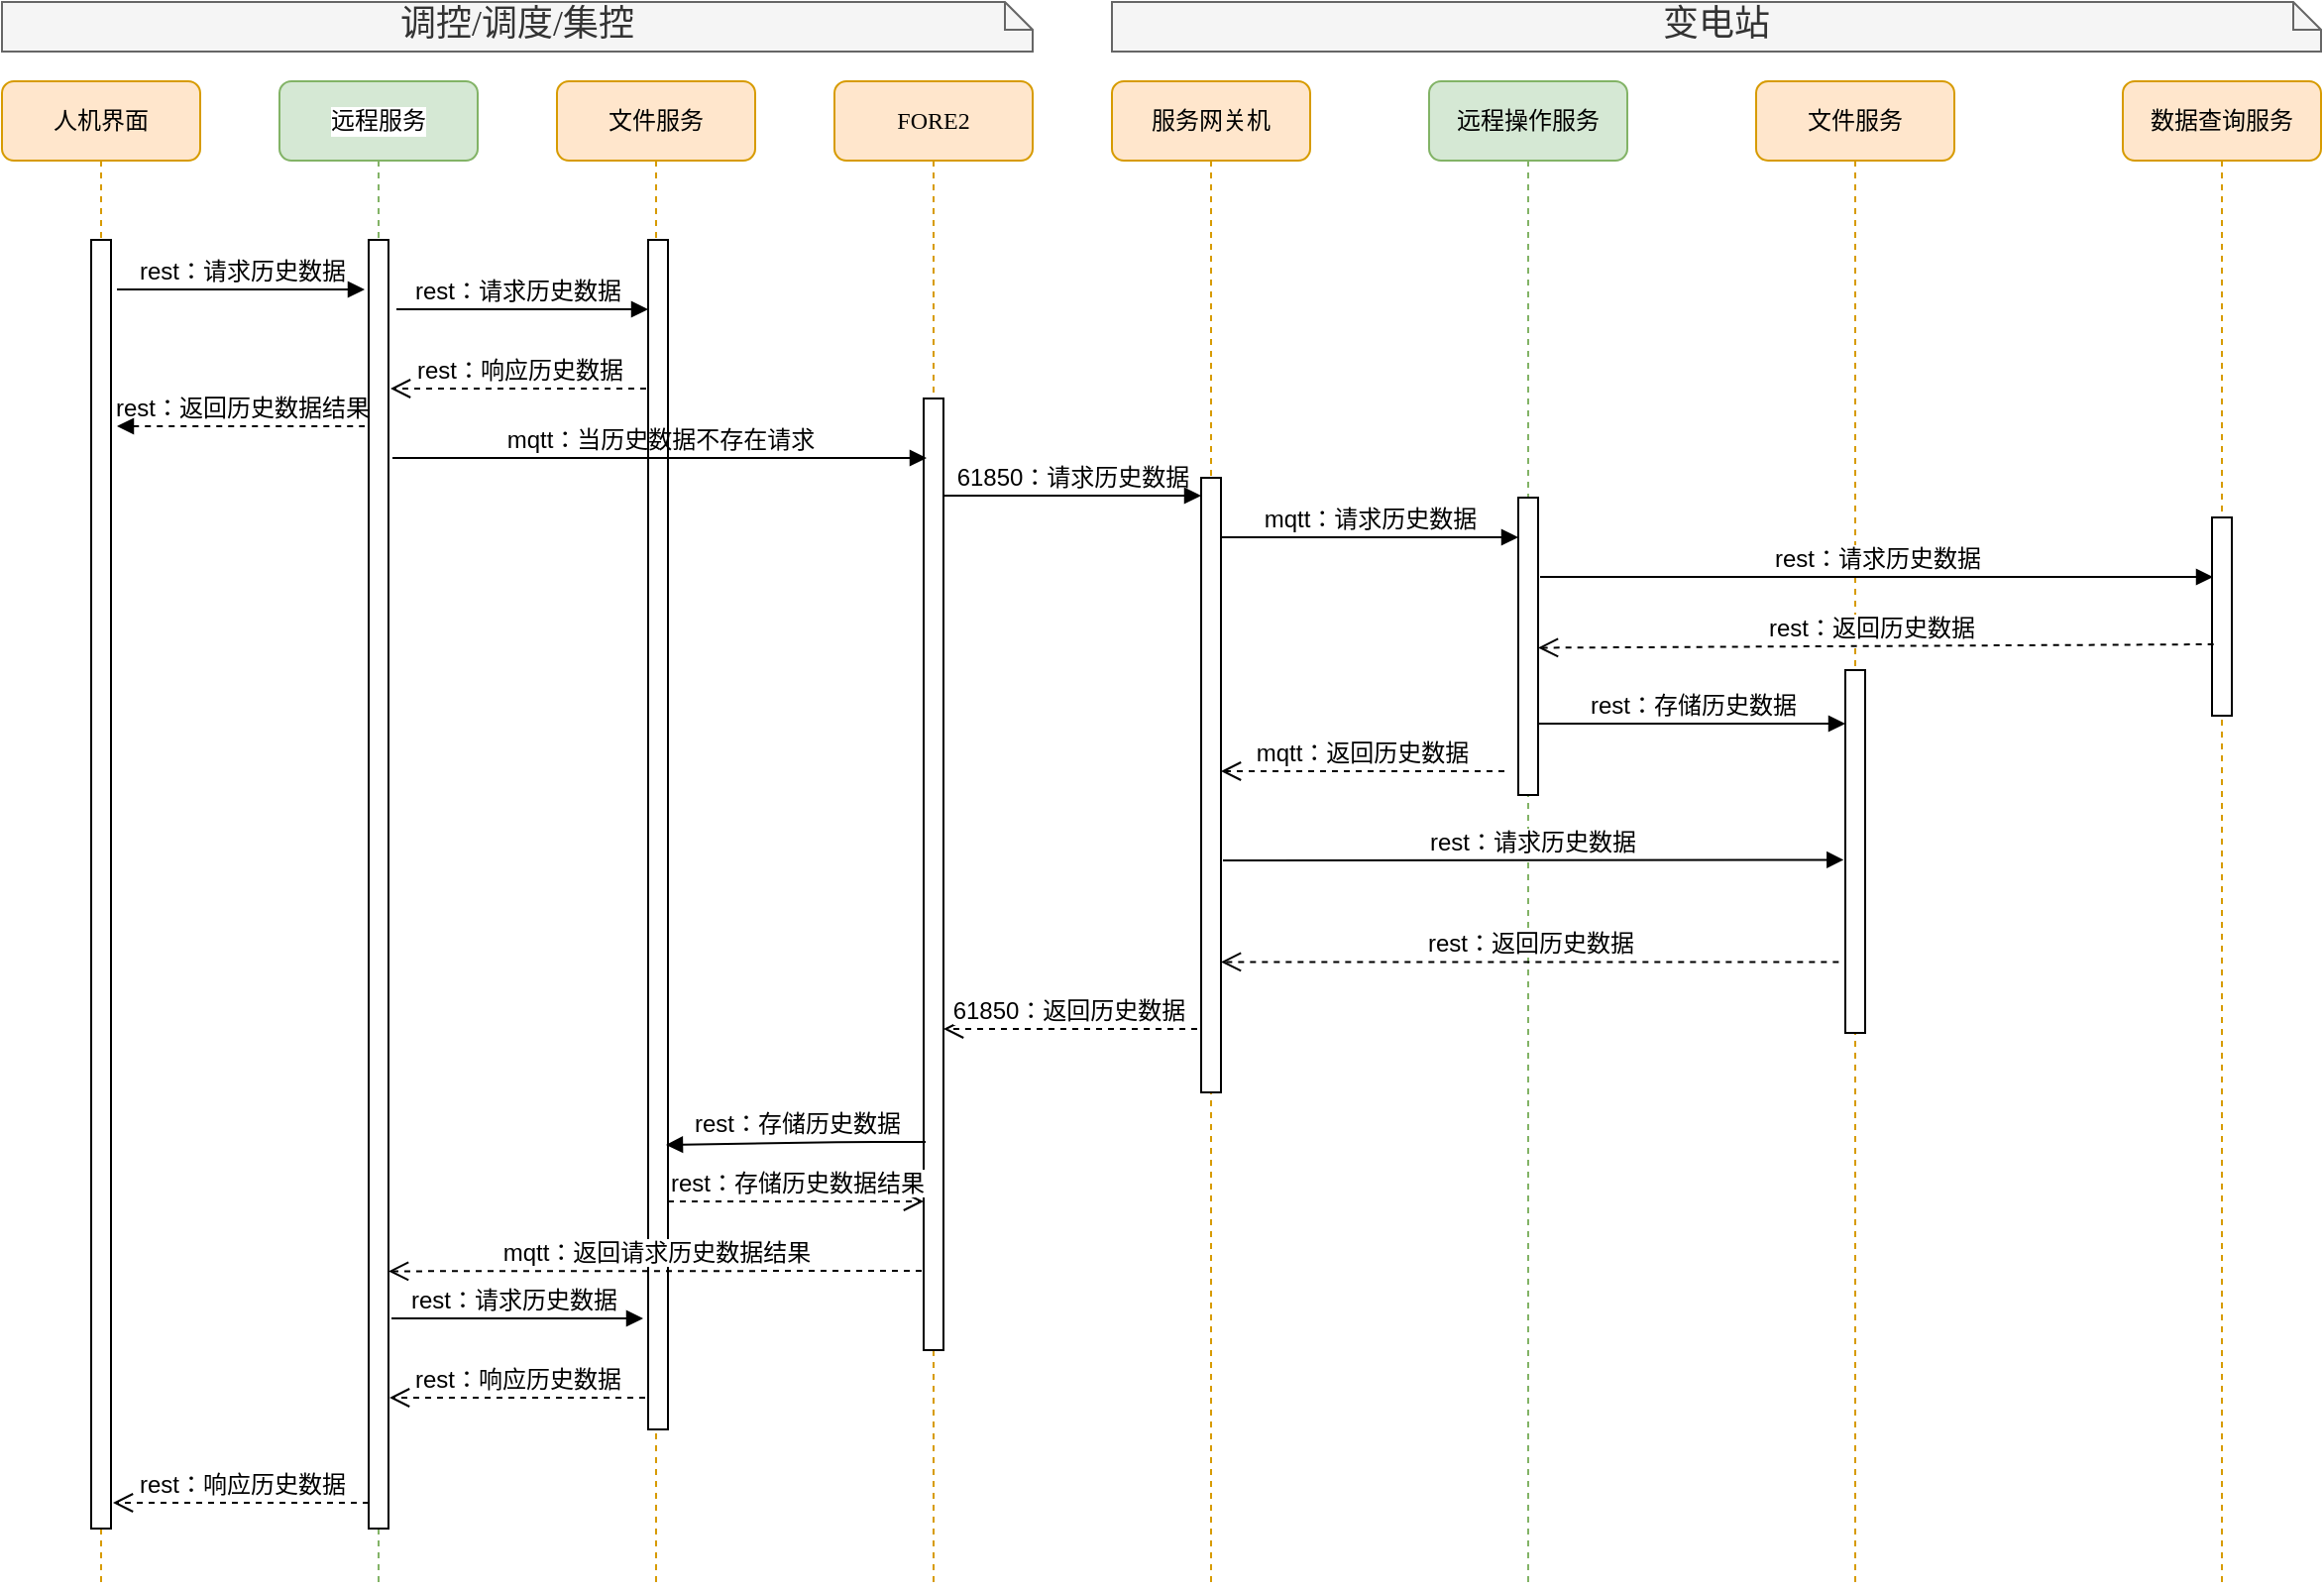 <mxfile version="14.1.9" type="github" pages="4">
  <diagram name="历史数据调阅" id="13e1069c-82ec-6db2-03f1-153e76fe0fe0">
    <mxGraphModel dx="1634" dy="763" grid="0" gridSize="10" guides="1" tooltips="1" connect="1" arrows="1" fold="1" page="1" pageScale="1" pageWidth="1100" pageHeight="850" background="#ffffff" math="0" shadow="0">
      <root>
        <mxCell id="0" />
        <mxCell id="1" parent="0" />
        <mxCell id="7baba1c4bc27f4b0-2" value="远程服务" style="shape=umlLifeline;perimeter=lifelinePerimeter;whiteSpace=wrap;html=1;container=1;collapsible=0;recursiveResize=0;outlineConnect=0;rounded=1;shadow=0;comic=0;labelBackgroundColor=#ffffff;strokeWidth=1;fontFamily=Verdana;fontSize=12;align=center;fillColor=#d5e8d4;strokeColor=#82b366;" parent="1" vertex="1">
          <mxGeometry x="680" y="60" width="100" height="760" as="geometry" />
        </mxCell>
        <mxCell id="7baba1c4bc27f4b0-10" value="" style="html=1;points=[];perimeter=orthogonalPerimeter;rounded=0;shadow=0;comic=0;labelBackgroundColor=none;strokeWidth=1;fontFamily=Helvetica;fontSize=12;align=center;" parent="7baba1c4bc27f4b0-2" vertex="1">
          <mxGeometry x="45" y="80" width="10" height="650" as="geometry" />
        </mxCell>
        <mxCell id="7baba1c4bc27f4b0-3" value="FORE2" style="shape=umlLifeline;perimeter=lifelinePerimeter;whiteSpace=wrap;html=1;container=1;collapsible=0;recursiveResize=0;outlineConnect=0;rounded=1;shadow=0;comic=0;labelBackgroundColor=none;strokeWidth=1;fontFamily=Verdana;fontSize=12;align=center;fillColor=#ffe6cc;strokeColor=#d79b00;" parent="1" vertex="1">
          <mxGeometry x="960" y="60" width="100" height="760" as="geometry" />
        </mxCell>
        <mxCell id="7baba1c4bc27f4b0-13" value="" style="html=1;points=[];perimeter=orthogonalPerimeter;rounded=0;shadow=0;comic=0;labelBackgroundColor=none;strokeWidth=1;fontFamily=Helvetica;fontSize=12;align=center;" parent="7baba1c4bc27f4b0-3" vertex="1">
          <mxGeometry x="45" y="160" width="10" height="480" as="geometry" />
        </mxCell>
        <mxCell id="7baba1c4bc27f4b0-4" value="服务网关机" style="shape=umlLifeline;perimeter=lifelinePerimeter;whiteSpace=wrap;html=1;container=1;collapsible=0;recursiveResize=0;outlineConnect=0;rounded=1;shadow=0;comic=0;labelBackgroundColor=none;strokeWidth=1;fontFamily=Verdana;fontSize=12;align=center;fillColor=#ffe6cc;strokeColor=#d79b00;" parent="1" vertex="1">
          <mxGeometry x="1100" y="60" width="100" height="760" as="geometry" />
        </mxCell>
        <mxCell id="7baba1c4bc27f4b0-5" value="远程操作服务" style="shape=umlLifeline;perimeter=lifelinePerimeter;whiteSpace=wrap;html=1;container=1;collapsible=0;recursiveResize=0;outlineConnect=0;rounded=1;shadow=0;comic=0;labelBackgroundColor=none;strokeWidth=1;fontFamily=Verdana;fontSize=12;align=center;fillColor=#d5e8d4;strokeColor=#82b366;" parent="1" vertex="1">
          <mxGeometry x="1260" y="60" width="100" height="760" as="geometry" />
        </mxCell>
        <mxCell id="OZsl4u9eeaH9CvWHgr1x-8" value="" style="html=1;points=[];perimeter=orthogonalPerimeter;rounded=0;shadow=0;comic=0;labelBackgroundColor=none;strokeWidth=1;fontFamily=Helvetica;fontSize=12;align=center;" parent="7baba1c4bc27f4b0-5" vertex="1">
          <mxGeometry x="45" y="210" width="10" height="150" as="geometry" />
        </mxCell>
        <mxCell id="7baba1c4bc27f4b0-6" value="文件服务" style="shape=umlLifeline;perimeter=lifelinePerimeter;whiteSpace=wrap;html=1;container=1;collapsible=0;recursiveResize=0;outlineConnect=0;rounded=1;shadow=0;comic=0;labelBackgroundColor=none;strokeWidth=1;fontFamily=Verdana;fontSize=12;align=center;fillColor=#ffe6cc;strokeColor=#d79b00;" parent="1" vertex="1">
          <mxGeometry x="1425" y="60" width="100" height="760" as="geometry" />
        </mxCell>
        <mxCell id="UsObMnspeFixytgGgT5c-1" value="" style="html=1;points=[];perimeter=orthogonalPerimeter;rounded=0;shadow=0;comic=0;labelBackgroundColor=none;strokeWidth=1;fontFamily=Helvetica;fontSize=12;align=center;" parent="7baba1c4bc27f4b0-6" vertex="1">
          <mxGeometry x="45" y="297" width="10" height="183" as="geometry" />
        </mxCell>
        <mxCell id="7baba1c4bc27f4b0-8" value="人机界面" style="shape=umlLifeline;perimeter=lifelinePerimeter;whiteSpace=wrap;html=1;container=1;collapsible=0;recursiveResize=0;outlineConnect=0;rounded=1;shadow=0;comic=0;labelBackgroundColor=none;strokeWidth=1;fontFamily=Verdana;fontSize=12;align=center;fillColor=#ffe6cc;strokeColor=#d79b00;" parent="1" vertex="1">
          <mxGeometry x="540" y="60" width="100" height="760" as="geometry" />
        </mxCell>
        <mxCell id="7baba1c4bc27f4b0-9" value="" style="html=1;points=[];perimeter=orthogonalPerimeter;rounded=0;shadow=0;comic=0;labelBackgroundColor=none;strokeWidth=1;fontFamily=Helvetica;fontSize=12;align=center;" parent="7baba1c4bc27f4b0-8" vertex="1">
          <mxGeometry x="45" y="80" width="10" height="650" as="geometry" />
        </mxCell>
        <mxCell id="7baba1c4bc27f4b0-16" value="" style="html=1;points=[];perimeter=orthogonalPerimeter;rounded=0;shadow=0;comic=0;labelBackgroundColor=none;strokeWidth=1;fontFamily=Helvetica;fontSize=12;align=center;" parent="1" vertex="1">
          <mxGeometry x="1145" y="260" width="10" height="310" as="geometry" />
        </mxCell>
        <mxCell id="7baba1c4bc27f4b0-17" value="61850：请求历史数据" style="html=1;verticalAlign=bottom;endArrow=block;labelBackgroundColor=none;fontFamily=Helvetica;fontSize=12;edgeStyle=elbowEdgeStyle;elbow=vertical;" parent="1" edge="1">
          <mxGeometry relative="1" as="geometry">
            <mxPoint x="1015" y="269" as="sourcePoint" />
            <Array as="points">
              <mxPoint x="1020" y="269" />
            </Array>
            <mxPoint x="1145" y="269" as="targetPoint" />
          </mxGeometry>
        </mxCell>
        <mxCell id="7baba1c4bc27f4b0-11" value="rest：请求历史数据" style="html=1;verticalAlign=bottom;endArrow=block;entryX=0;entryY=0;labelBackgroundColor=none;fontFamily=Helvetica;fontSize=12;edgeStyle=elbowEdgeStyle;elbow=vertical;" parent="1" edge="1">
          <mxGeometry relative="1" as="geometry">
            <mxPoint x="598" y="165" as="sourcePoint" />
            <mxPoint x="723.0" y="165.0" as="targetPoint" />
          </mxGeometry>
        </mxCell>
        <mxCell id="7baba1c4bc27f4b0-40" value="&lt;div style=&quot;text-align: justify&quot;&gt;&lt;span&gt;&lt;font style=&quot;font-size: 18px&quot;&gt;调控/调度/集控&lt;/font&gt;&lt;/span&gt;&lt;/div&gt;" style="shape=note;whiteSpace=wrap;html=1;size=14;verticalAlign=top;align=center;spacingTop=-6;rounded=0;shadow=0;comic=0;labelBackgroundColor=none;strokeWidth=1;fontFamily=Verdana;fontSize=12;fillColor=#f5f5f5;strokeColor=#666666;fontColor=#333333;" parent="1" vertex="1">
          <mxGeometry x="540" y="20" width="520" height="25" as="geometry" />
        </mxCell>
        <mxCell id="7baba1c4bc27f4b0-43" value="&lt;font style=&quot;font-size: 18px&quot;&gt;变电站&lt;/font&gt;" style="shape=note;whiteSpace=wrap;html=1;size=14;verticalAlign=top;align=center;spacingTop=-6;rounded=0;shadow=0;comic=0;labelBackgroundColor=none;strokeWidth=1;fontFamily=Verdana;fontSize=12;fillColor=#f5f5f5;strokeColor=#666666;fontColor=#333333;" parent="1" vertex="1">
          <mxGeometry x="1100" y="20" width="610" height="25" as="geometry" />
        </mxCell>
        <mxCell id="UsObMnspeFixytgGgT5c-17" value="mqtt：请求历史数据" style="html=1;verticalAlign=bottom;endArrow=block;fontFamily=Helvetica;fontSize=12;" parent="1" edge="1">
          <mxGeometry width="80" relative="1" as="geometry">
            <mxPoint x="1155" y="290" as="sourcePoint" />
            <mxPoint x="1305" y="290.0" as="targetPoint" />
          </mxGeometry>
        </mxCell>
        <mxCell id="UsObMnspeFixytgGgT5c-20" value="rest：返回历史数据" style="html=1;verticalAlign=bottom;endArrow=open;dashed=1;endSize=8;fontFamily=Helvetica;exitX=-0.333;exitY=0.881;exitDx=0;exitDy=0;exitPerimeter=0;fontSize=12;" parent="1" edge="1">
          <mxGeometry relative="1" as="geometry">
            <mxPoint x="1466.67" y="504.223" as="sourcePoint" />
            <mxPoint x="1155" y="504.223" as="targetPoint" />
          </mxGeometry>
        </mxCell>
        <mxCell id="UsObMnspeFixytgGgT5c-24" value="文件服务" style="shape=umlLifeline;perimeter=lifelinePerimeter;whiteSpace=wrap;html=1;container=1;collapsible=0;recursiveResize=0;outlineConnect=0;rounded=1;shadow=0;comic=0;labelBackgroundColor=none;strokeWidth=1;fontFamily=Verdana;fontSize=12;align=center;fillColor=#ffe6cc;strokeColor=#d79b00;" parent="1" vertex="1">
          <mxGeometry x="820" y="60" width="100" height="760" as="geometry" />
        </mxCell>
        <mxCell id="UsObMnspeFixytgGgT5c-25" value="" style="html=1;points=[];perimeter=orthogonalPerimeter;rounded=0;shadow=0;comic=0;labelBackgroundColor=none;strokeWidth=1;fontFamily=Helvetica;fontSize=12;align=center;" parent="UsObMnspeFixytgGgT5c-24" vertex="1">
          <mxGeometry x="46" y="80" width="10" height="600" as="geometry" />
        </mxCell>
        <mxCell id="UsObMnspeFixytgGgT5c-32" value="rest：存储历史数据" style="html=1;verticalAlign=bottom;endArrow=block;fontFamily=Helvetica;entryX=0.9;entryY=0.287;entryDx=0;entryDy=0;entryPerimeter=0;fontSize=12;" parent="UsObMnspeFixytgGgT5c-24" edge="1">
          <mxGeometry width="80" relative="1" as="geometry">
            <mxPoint x="186" y="535" as="sourcePoint" />
            <mxPoint x="55.0" y="536.48" as="targetPoint" />
            <Array as="points">
              <mxPoint x="151" y="535" />
            </Array>
          </mxGeometry>
        </mxCell>
        <mxCell id="UsObMnspeFixytgGgT5c-33" value="rest：存储历史数据结果" style="html=1;verticalAlign=bottom;endArrow=open;dashed=1;endSize=8;fontFamily=Helvetica;entryX=-0.1;entryY=0.2;entryDx=0;entryDy=0;entryPerimeter=0;fontSize=12;" parent="UsObMnspeFixytgGgT5c-24" edge="1">
          <mxGeometry relative="1" as="geometry">
            <mxPoint x="56" y="565" as="sourcePoint" />
            <mxPoint x="185" y="565" as="targetPoint" />
          </mxGeometry>
        </mxCell>
        <mxCell id="UsObMnspeFixytgGgT5c-34" value="rest：响应历史数据" style="html=1;verticalAlign=bottom;endArrow=open;dashed=1;endSize=8;fontFamily=Helvetica;entryX=-0.1;entryY=0.2;entryDx=0;entryDy=0;entryPerimeter=0;fontSize=12;" parent="1" edge="1">
          <mxGeometry relative="1" as="geometry">
            <mxPoint x="865" y="215" as="sourcePoint" />
            <mxPoint x="736" y="215" as="targetPoint" />
          </mxGeometry>
        </mxCell>
        <mxCell id="UsObMnspeFixytgGgT5c-35" value="mqtt：返回请求历史数据结果" style="html=1;verticalAlign=bottom;endArrow=open;dashed=1;endSize=8;fontFamily=Helvetica;exitX=-0.1;exitY=1;exitDx=0;exitDy=0;exitPerimeter=0;entryX=1;entryY=0.81;entryDx=0;entryDy=0;entryPerimeter=0;fontSize=12;" parent="1" edge="1">
          <mxGeometry relative="1" as="geometry">
            <mxPoint x="1004" y="660" as="sourcePoint" />
            <mxPoint x="735" y="660.2" as="targetPoint" />
          </mxGeometry>
        </mxCell>
        <mxCell id="UsObMnspeFixytgGgT5c-39" value="rest：响应历史数据" style="html=1;verticalAlign=bottom;endArrow=open;dashed=1;endSize=8;fontFamily=Helvetica;entryX=1.1;entryY=0.98;entryDx=0;entryDy=0;entryPerimeter=0;fontSize=12;" parent="1" source="7baba1c4bc27f4b0-10" target="7baba1c4bc27f4b0-9" edge="1">
          <mxGeometry relative="1" as="geometry">
            <mxPoint x="700" y="210" as="sourcePoint" />
            <mxPoint x="620" y="210" as="targetPoint" />
          </mxGeometry>
        </mxCell>
        <mxCell id="UsObMnspeFixytgGgT5c-26" value="rest：请求历史数据" style="html=1;verticalAlign=bottom;endArrow=block;fontFamily=Helvetica;exitX=1.3;exitY=0.25;exitDx=0;exitDy=0;exitPerimeter=0;fontSize=12;" parent="1" edge="1">
          <mxGeometry x="-0.039" width="80" relative="1" as="geometry">
            <mxPoint x="739" y="175" as="sourcePoint" />
            <mxPoint x="866" y="175" as="targetPoint" />
            <mxPoint as="offset" />
          </mxGeometry>
        </mxCell>
        <mxCell id="OZsl4u9eeaH9CvWHgr1x-1" value="数据查询服务" style="shape=umlLifeline;perimeter=lifelinePerimeter;whiteSpace=wrap;html=1;container=1;collapsible=0;recursiveResize=0;outlineConnect=0;rounded=1;shadow=0;comic=0;labelBackgroundColor=none;strokeWidth=1;fontFamily=Verdana;fontSize=12;align=center;fillColor=#ffe6cc;strokeColor=#d79b00;" parent="1" vertex="1">
          <mxGeometry x="1610" y="60" width="100" height="760" as="geometry" />
        </mxCell>
        <mxCell id="OZsl4u9eeaH9CvWHgr1x-2" value="" style="html=1;points=[];perimeter=orthogonalPerimeter;rounded=0;shadow=0;comic=0;labelBackgroundColor=none;strokeWidth=1;fontFamily=Helvetica;fontSize=12;align=center;" parent="OZsl4u9eeaH9CvWHgr1x-1" vertex="1">
          <mxGeometry x="45" y="220" width="10" height="100" as="geometry" />
        </mxCell>
        <mxCell id="OZsl4u9eeaH9CvWHgr1x-7" value="rest：请求历史数据" style="html=1;verticalAlign=bottom;endArrow=block;fontFamily=Helvetica;fontSize=12;" parent="1" edge="1">
          <mxGeometry width="80" relative="1" as="geometry">
            <mxPoint x="1316" y="310" as="sourcePoint" />
            <mxPoint x="1655.5" y="310" as="targetPoint" />
          </mxGeometry>
        </mxCell>
        <mxCell id="OZsl4u9eeaH9CvWHgr1x-9" value="rest：返回历史数据" style="html=1;verticalAlign=bottom;endArrow=open;dashed=1;endSize=8;fontFamily=Helvetica;entryX=1;entryY=0.262;entryDx=0;entryDy=0;entryPerimeter=0;exitX=0.083;exitY=0.347;exitDx=0;exitDy=0;exitPerimeter=0;fontSize=12;" parent="1" edge="1">
          <mxGeometry x="0.016" relative="1" as="geometry">
            <mxPoint x="1655.83" y="343.99" as="sourcePoint" />
            <mxPoint x="1315" y="345.74" as="targetPoint" />
            <mxPoint as="offset" />
          </mxGeometry>
        </mxCell>
        <mxCell id="OZsl4u9eeaH9CvWHgr1x-11" value="61850：返回历史数据" style="html=1;verticalAlign=bottom;endArrow=open;dashed=1;endSize=8;fontFamily=Helvetica;entryX=1.2;entryY=0.9;entryDx=0;entryDy=0;entryPerimeter=0;fontSize=12;" parent="1" edge="1">
          <mxGeometry x="0.016" relative="1" as="geometry">
            <mxPoint x="1143" y="538" as="sourcePoint" />
            <mxPoint x="1015.0" y="538" as="targetPoint" />
            <mxPoint as="offset" />
          </mxGeometry>
        </mxCell>
        <mxCell id="OZsl4u9eeaH9CvWHgr1x-12" value="mqtt：返回历史数据" style="html=1;verticalAlign=bottom;endArrow=open;dashed=1;endSize=8;fontFamily=Helvetica;entryX=1.2;entryY=0.9;entryDx=0;entryDy=0;entryPerimeter=0;fontSize=12;" parent="1" edge="1">
          <mxGeometry x="0.016" relative="1" as="geometry">
            <mxPoint x="1298" y="408" as="sourcePoint" />
            <mxPoint x="1155.0" y="408" as="targetPoint" />
            <mxPoint as="offset" />
          </mxGeometry>
        </mxCell>
        <mxCell id="OZsl4u9eeaH9CvWHgr1x-13" value="rest：请求历史数据" style="html=1;verticalAlign=bottom;endArrow=block;fontFamily=Helvetica;entryX=-0.083;entryY=0.512;entryDx=0;entryDy=0;entryPerimeter=0;fontSize=12;" parent="1" edge="1">
          <mxGeometry width="80" relative="1" as="geometry">
            <mxPoint x="1156" y="453" as="sourcePoint" />
            <mxPoint x="1469.17" y="452.696" as="targetPoint" />
            <mxPoint as="offset" />
          </mxGeometry>
        </mxCell>
        <mxCell id="OZsl4u9eeaH9CvWHgr1x-16" value="mqtt：当历史数据不存在请求" style="html=1;verticalAlign=bottom;endArrow=block;labelBackgroundColor=none;fontFamily=Helvetica;fontSize=12;edgeStyle=elbowEdgeStyle;elbow=vertical;" parent="1" edge="1">
          <mxGeometry x="0.003" relative="1" as="geometry">
            <mxPoint x="737" y="250" as="sourcePoint" />
            <mxPoint x="1006.5" y="250" as="targetPoint" />
            <Array as="points">
              <mxPoint x="917" y="250" />
              <mxPoint x="757" y="300" />
              <mxPoint x="747" y="300" />
            </Array>
            <mxPoint as="offset" />
          </mxGeometry>
        </mxCell>
        <mxCell id="OZsl4u9eeaH9CvWHgr1x-19" value="rest：请求历史数据" style="html=1;verticalAlign=bottom;endArrow=block;fontFamily=Helvetica;exitX=1.3;exitY=0.25;exitDx=0;exitDy=0;exitPerimeter=0;fontSize=12;" parent="1" edge="1">
          <mxGeometry x="-0.039" width="80" relative="1" as="geometry">
            <mxPoint x="736.5" y="684" as="sourcePoint" />
            <mxPoint x="863.5" y="684" as="targetPoint" />
            <mxPoint as="offset" />
          </mxGeometry>
        </mxCell>
        <mxCell id="OZsl4u9eeaH9CvWHgr1x-20" value="rest：响应历史数据" style="html=1;verticalAlign=bottom;endArrow=open;dashed=1;endSize=8;fontFamily=Helvetica;entryX=-0.1;entryY=0.2;entryDx=0;entryDy=0;entryPerimeter=0;fontSize=12;" parent="1" edge="1">
          <mxGeometry x="0.008" relative="1" as="geometry">
            <mxPoint x="864.5" y="724.0" as="sourcePoint" />
            <mxPoint x="735.5" y="724.0" as="targetPoint" />
            <mxPoint as="offset" />
          </mxGeometry>
        </mxCell>
        <mxCell id="OZsl4u9eeaH9CvWHgr1x-21" value="rest：存储历史数据" style="html=1;verticalAlign=bottom;endArrow=block;fontFamily=Helvetica;fontSize=12;" parent="1" edge="1">
          <mxGeometry width="80" relative="1" as="geometry">
            <mxPoint x="1315" y="384" as="sourcePoint" />
            <mxPoint x="1470" y="384.0" as="targetPoint" />
          </mxGeometry>
        </mxCell>
        <mxCell id="D8VeaysGg7-_qiTjH1Ni-1" value="rest：返回历史数据结果" style="html=1;verticalAlign=bottom;endArrow=none;entryX=0;entryY=0;labelBackgroundColor=none;fontFamily=Helvetica;fontSize=12;edgeStyle=elbowEdgeStyle;elbow=vertical;startArrow=block;startFill=1;endFill=0;dashed=1;" edge="1" parent="1">
          <mxGeometry relative="1" as="geometry">
            <mxPoint x="598" y="234" as="sourcePoint" />
            <mxPoint x="723" y="234.0" as="targetPoint" />
          </mxGeometry>
        </mxCell>
      </root>
    </mxGraphModel>
  </diagram>
  <diagram id="lMLiHJ14xjBYSUhT6wy1" name="实时数据调阅">
    <mxGraphModel dx="1422" dy="763" grid="0" gridSize="10" guides="1" tooltips="1" connect="1" arrows="1" fold="1" page="1" pageScale="1" pageWidth="827" pageHeight="1169" math="0" shadow="0">
      <root>
        <mxCell id="qg0TJCGyIy5hIfoVMsbQ-0" />
        <mxCell id="qg0TJCGyIy5hIfoVMsbQ-1" parent="qg0TJCGyIy5hIfoVMsbQ-0" />
        <mxCell id="XKAqjFH1zuQYebgFYhON-0" value="远程服务" style="shape=umlLifeline;perimeter=lifelinePerimeter;whiteSpace=wrap;html=1;container=1;collapsible=0;recursiveResize=0;outlineConnect=0;rounded=1;shadow=0;comic=0;labelBackgroundColor=#ffffff;strokeWidth=1;fontFamily=Verdana;fontSize=12;align=center;fillColor=#d5e8d4;strokeColor=#82b366;" parent="qg0TJCGyIy5hIfoVMsbQ-1" vertex="1">
          <mxGeometry x="510" y="225" width="100" height="760" as="geometry" />
        </mxCell>
        <mxCell id="XKAqjFH1zuQYebgFYhON-1" value="" style="html=1;points=[];perimeter=orthogonalPerimeter;rounded=0;shadow=0;comic=0;labelBackgroundColor=none;strokeWidth=1;fontFamily=Verdana;fontSize=12;align=center;" parent="XKAqjFH1zuQYebgFYhON-0" vertex="1">
          <mxGeometry x="45" y="90" width="10" height="520" as="geometry" />
        </mxCell>
        <mxCell id="XKAqjFH1zuQYebgFYhON-2" value="FORE2" style="shape=umlLifeline;perimeter=lifelinePerimeter;whiteSpace=wrap;html=1;container=1;collapsible=0;recursiveResize=0;outlineConnect=0;rounded=1;shadow=0;comic=0;labelBackgroundColor=none;strokeWidth=1;fontFamily=Verdana;fontSize=12;align=center;fillColor=#ffe6cc;strokeColor=#d79b00;" parent="qg0TJCGyIy5hIfoVMsbQ-1" vertex="1">
          <mxGeometry x="660" y="225" width="100" height="760" as="geometry" />
        </mxCell>
        <mxCell id="XKAqjFH1zuQYebgFYhON-3" value="" style="html=1;points=[];perimeter=orthogonalPerimeter;rounded=0;shadow=0;comic=0;labelBackgroundColor=none;strokeWidth=1;fontFamily=Helvetica;fontSize=12;align=center;" parent="XKAqjFH1zuQYebgFYhON-2" vertex="1">
          <mxGeometry x="45" y="100" width="10" height="450" as="geometry" />
        </mxCell>
        <mxCell id="XKAqjFH1zuQYebgFYhON-4" value="服务网关机" style="shape=umlLifeline;perimeter=lifelinePerimeter;whiteSpace=wrap;html=1;container=1;collapsible=0;recursiveResize=0;outlineConnect=0;rounded=1;shadow=0;comic=0;labelBackgroundColor=none;strokeWidth=1;fontFamily=Verdana;fontSize=12;align=center;fillColor=#ffe6cc;strokeColor=#d79b00;" parent="qg0TJCGyIy5hIfoVMsbQ-1" vertex="1">
          <mxGeometry x="930" y="225" width="100" height="760" as="geometry" />
        </mxCell>
        <mxCell id="XKAqjFH1zuQYebgFYhON-5" value="远程操作服务" style="shape=umlLifeline;perimeter=lifelinePerimeter;whiteSpace=wrap;html=1;container=1;collapsible=0;recursiveResize=0;outlineConnect=0;rounded=1;shadow=0;comic=0;labelBackgroundColor=none;strokeWidth=1;fontFamily=Verdana;fontSize=12;align=center;fillColor=#d5e8d4;strokeColor=#82b366;" parent="qg0TJCGyIy5hIfoVMsbQ-1" vertex="1">
          <mxGeometry x="1080" y="225" width="100" height="760" as="geometry" />
        </mxCell>
        <mxCell id="XKAqjFH1zuQYebgFYhON-6" value="" style="html=1;points=[];perimeter=orthogonalPerimeter;rounded=0;shadow=0;comic=0;labelBackgroundColor=none;strokeWidth=1;fontFamily=Helvetica;fontSize=12;align=center;" parent="XKAqjFH1zuQYebgFYhON-5" vertex="1">
          <mxGeometry x="45" y="195" width="10" height="180" as="geometry" />
        </mxCell>
        <mxCell id="XKAqjFH1zuQYebgFYhON-9" value="人机界面" style="shape=umlLifeline;perimeter=lifelinePerimeter;whiteSpace=wrap;html=1;container=1;collapsible=0;recursiveResize=0;outlineConnect=0;rounded=1;shadow=0;comic=0;labelBackgroundColor=none;strokeWidth=1;fontFamily=Verdana;fontSize=12;align=center;fillColor=#ffe6cc;strokeColor=#d79b00;" parent="qg0TJCGyIy5hIfoVMsbQ-1" vertex="1">
          <mxGeometry x="370" y="225" width="100" height="760" as="geometry" />
        </mxCell>
        <mxCell id="XKAqjFH1zuQYebgFYhON-10" value="" style="html=1;points=[];perimeter=orthogonalPerimeter;rounded=0;shadow=0;comic=0;labelBackgroundColor=none;strokeWidth=1;fontFamily=Verdana;fontSize=12;align=center;" parent="XKAqjFH1zuQYebgFYhON-9" vertex="1">
          <mxGeometry x="45" y="80" width="10" height="560" as="geometry" />
        </mxCell>
        <mxCell id="XKAqjFH1zuQYebgFYhON-11" value="" style="html=1;points=[];perimeter=orthogonalPerimeter;rounded=0;shadow=0;comic=0;labelBackgroundColor=none;strokeWidth=1;fontFamily=Helvetica;fontSize=12;align=center;" parent="qg0TJCGyIy5hIfoVMsbQ-1" vertex="1">
          <mxGeometry x="975" y="395" width="10" height="270" as="geometry" />
        </mxCell>
        <mxCell id="XKAqjFH1zuQYebgFYhON-12" value="61850：请求实时数据" style="html=1;verticalAlign=bottom;endArrow=block;labelBackgroundColor=none;fontFamily=Helvetica;fontSize=12;edgeStyle=elbowEdgeStyle;elbow=vertical;" parent="qg0TJCGyIy5hIfoVMsbQ-1" edge="1">
          <mxGeometry x="0.35" relative="1" as="geometry">
            <mxPoint x="845" y="434" as="sourcePoint" />
            <Array as="points">
              <mxPoint x="710" y="434" />
            </Array>
            <mxPoint x="975" y="434" as="targetPoint" />
            <mxPoint as="offset" />
          </mxGeometry>
        </mxCell>
        <mxCell id="XKAqjFH1zuQYebgFYhON-13" value="rest：请求实时数据" style="html=1;verticalAlign=bottom;endArrow=block;entryX=0;entryY=0;labelBackgroundColor=none;fontFamily=Helvetica;fontSize=12;edgeStyle=elbowEdgeStyle;elbow=vertical;" parent="qg0TJCGyIy5hIfoVMsbQ-1" edge="1">
          <mxGeometry relative="1" as="geometry">
            <mxPoint x="428" y="356" as="sourcePoint" />
            <mxPoint x="553.0" y="356.0" as="targetPoint" />
          </mxGeometry>
        </mxCell>
        <mxCell id="XKAqjFH1zuQYebgFYhON-14" value="&lt;div style=&quot;text-align: justify&quot;&gt;&lt;span&gt;&lt;font style=&quot;font-size: 18px&quot;&gt;调控/调度/集控&lt;/font&gt;&lt;/span&gt;&lt;/div&gt;" style="shape=note;whiteSpace=wrap;html=1;size=14;verticalAlign=top;align=center;spacingTop=-6;rounded=0;shadow=0;comic=0;labelBackgroundColor=none;strokeWidth=1;fontFamily=Verdana;fontSize=12;fillColor=#f5f5f5;strokeColor=#666666;fontColor=#333333;" parent="qg0TJCGyIy5hIfoVMsbQ-1" vertex="1">
          <mxGeometry x="370" y="185" width="390" height="25" as="geometry" />
        </mxCell>
        <mxCell id="XKAqjFH1zuQYebgFYhON-15" value="&lt;font style=&quot;font-size: 18px&quot;&gt;变电站&lt;/font&gt;" style="shape=note;whiteSpace=wrap;html=1;size=14;verticalAlign=top;align=center;spacingTop=-6;rounded=0;shadow=0;comic=0;labelBackgroundColor=none;strokeWidth=1;fontFamily=Verdana;fontSize=12;fillColor=#f5f5f5;strokeColor=#666666;fontColor=#333333;" parent="qg0TJCGyIy5hIfoVMsbQ-1" vertex="1">
          <mxGeometry x="930" y="185" width="400" height="25" as="geometry" />
        </mxCell>
        <mxCell id="XKAqjFH1zuQYebgFYhON-16" value="mqtt：请求实时数据" style="html=1;verticalAlign=bottom;endArrow=block;fontFamily=Helvetica;fontSize=12;" parent="qg0TJCGyIy5hIfoVMsbQ-1" edge="1">
          <mxGeometry width="80" relative="1" as="geometry">
            <mxPoint x="985" y="455" as="sourcePoint" />
            <mxPoint x="1120" y="455" as="targetPoint" />
          </mxGeometry>
        </mxCell>
        <mxCell id="XKAqjFH1zuQYebgFYhON-23" value="mqtt：返回实时数据" style="html=1;verticalAlign=bottom;endArrow=open;dashed=1;endSize=8;fontFamily=Helvetica;entryX=1;entryY=0.81;entryDx=0;entryDy=0;entryPerimeter=0;fontSize=12;" parent="qg0TJCGyIy5hIfoVMsbQ-1" edge="1">
          <mxGeometry relative="1" as="geometry">
            <mxPoint x="700" y="627" as="sourcePoint" />
            <mxPoint x="565" y="627.2" as="targetPoint" />
          </mxGeometry>
        </mxCell>
        <mxCell id="XKAqjFH1zuQYebgFYhON-24" value="rest：响应实时数据" style="html=1;verticalAlign=bottom;endArrow=open;dashed=1;endSize=8;fontFamily=Helvetica;fontSize=12;" parent="qg0TJCGyIy5hIfoVMsbQ-1" edge="1">
          <mxGeometry relative="1" as="geometry">
            <mxPoint x="555" y="653" as="sourcePoint" />
            <mxPoint x="430" y="653" as="targetPoint" />
          </mxGeometry>
        </mxCell>
        <mxCell id="XKAqjFH1zuQYebgFYhON-26" value="数据查询服务" style="shape=umlLifeline;perimeter=lifelinePerimeter;whiteSpace=wrap;html=1;container=1;collapsible=0;recursiveResize=0;outlineConnect=0;rounded=1;shadow=0;comic=0;labelBackgroundColor=none;strokeWidth=1;fontFamily=Verdana;fontSize=12;align=center;fillColor=#ffe6cc;strokeColor=#d79b00;" parent="qg0TJCGyIy5hIfoVMsbQ-1" vertex="1">
          <mxGeometry x="1230" y="225" width="100" height="760" as="geometry" />
        </mxCell>
        <mxCell id="XKAqjFH1zuQYebgFYhON-27" value="" style="html=1;points=[];perimeter=orthogonalPerimeter;rounded=0;shadow=0;comic=0;labelBackgroundColor=none;strokeWidth=1;fontFamily=Helvetica;fontSize=12;align=center;" parent="XKAqjFH1zuQYebgFYhON-26" vertex="1">
          <mxGeometry x="45" y="230" width="10" height="110" as="geometry" />
        </mxCell>
        <mxCell id="XKAqjFH1zuQYebgFYhON-28" value="rest：请求实时数据" style="html=1;verticalAlign=bottom;endArrow=block;fontFamily=Helvetica;fontSize=12;" parent="qg0TJCGyIy5hIfoVMsbQ-1" edge="1">
          <mxGeometry width="80" relative="1" as="geometry">
            <mxPoint x="1140" y="475" as="sourcePoint" />
            <mxPoint x="1270" y="475" as="targetPoint" />
          </mxGeometry>
        </mxCell>
        <mxCell id="XKAqjFH1zuQYebgFYhON-29" value="rest：返回实时数据" style="html=1;verticalAlign=bottom;endArrow=open;dashed=1;endSize=8;fontFamily=Helvetica;entryX=1;entryY=0.262;entryDx=0;entryDy=0;entryPerimeter=0;fontSize=12;" parent="qg0TJCGyIy5hIfoVMsbQ-1" edge="1">
          <mxGeometry x="0.016" relative="1" as="geometry">
            <mxPoint x="1270" y="547" as="sourcePoint" />
            <mxPoint x="1140" y="546.75" as="targetPoint" />
            <mxPoint as="offset" />
          </mxGeometry>
        </mxCell>
        <mxCell id="XKAqjFH1zuQYebgFYhON-30" value="61850：返回实时数据" style="html=1;verticalAlign=bottom;endArrow=open;dashed=1;endSize=8;fontFamily=Helvetica;fontSize=12;" parent="qg0TJCGyIy5hIfoVMsbQ-1" edge="1">
          <mxGeometry x="0.016" relative="1" as="geometry">
            <mxPoint x="973" y="601" as="sourcePoint" />
            <mxPoint x="720" y="601" as="targetPoint" />
            <mxPoint as="offset" />
          </mxGeometry>
        </mxCell>
        <mxCell id="XKAqjFH1zuQYebgFYhON-31" value="mqtt：返回实时数据" style="html=1;verticalAlign=bottom;endArrow=open;dashed=1;endSize=8;fontFamily=Helvetica;entryX=1.2;entryY=0.9;entryDx=0;entryDy=0;entryPerimeter=0;fontSize=12;" parent="qg0TJCGyIy5hIfoVMsbQ-1" edge="1">
          <mxGeometry x="0.016" relative="1" as="geometry">
            <mxPoint x="1120" y="573" as="sourcePoint" />
            <mxPoint x="985" y="573" as="targetPoint" />
            <mxPoint as="offset" />
          </mxGeometry>
        </mxCell>
        <mxCell id="XKAqjFH1zuQYebgFYhON-33" value="mqtt：请求实时数据" style="html=1;verticalAlign=bottom;endArrow=block;labelBackgroundColor=none;fontFamily=Helvetica;fontSize=12;edgeStyle=elbowEdgeStyle;elbow=vertical;" parent="qg0TJCGyIy5hIfoVMsbQ-1" edge="1">
          <mxGeometry x="0.003" relative="1" as="geometry">
            <mxPoint x="565" y="405" as="sourcePoint" />
            <mxPoint x="705" y="405" as="targetPoint" />
            <Array as="points">
              <mxPoint x="625" y="405" />
              <mxPoint x="465" y="455" />
              <mxPoint x="455" y="455" />
            </Array>
            <mxPoint as="offset" />
          </mxGeometry>
        </mxCell>
      </root>
    </mxGraphModel>
  </diagram>
  <diagram id="9J9Df5OVKFYTZpi1uOK0" name="文件调阅">
    <mxGraphModel dx="1422" dy="763" grid="0" gridSize="10" guides="1" tooltips="1" connect="1" arrows="1" fold="1" page="1" pageScale="1" pageWidth="827" pageHeight="1169" math="0" shadow="0">
      <root>
        <mxCell id="tbjyTwk7MNVPmW3UWlRG-0" />
        <mxCell id="tbjyTwk7MNVPmW3UWlRG-1" parent="tbjyTwk7MNVPmW3UWlRG-0" />
        <mxCell id="VZKnTXv_0KGTMOll4MMl-0" value="远程服务" style="shape=umlLifeline;perimeter=lifelinePerimeter;whiteSpace=wrap;html=1;container=1;collapsible=0;recursiveResize=0;outlineConnect=0;rounded=1;shadow=0;comic=0;labelBackgroundColor=#ffffff;strokeWidth=1;fontFamily=Verdana;fontSize=12;align=center;fillColor=#d5e8d4;strokeColor=#82b366;" parent="tbjyTwk7MNVPmW3UWlRG-1" vertex="1">
          <mxGeometry x="500" y="225" width="100" height="760" as="geometry" />
        </mxCell>
        <mxCell id="VZKnTXv_0KGTMOll4MMl-1" value="" style="html=1;points=[];perimeter=orthogonalPerimeter;rounded=0;shadow=0;comic=0;labelBackgroundColor=none;strokeWidth=1;fontFamily=Helvetica;fontSize=12;align=center;" parent="VZKnTXv_0KGTMOll4MMl-0" vertex="1">
          <mxGeometry x="45" y="80" width="10" height="650" as="geometry" />
        </mxCell>
        <mxCell id="VZKnTXv_0KGTMOll4MMl-2" value="FORE2" style="shape=umlLifeline;perimeter=lifelinePerimeter;whiteSpace=wrap;html=1;container=1;collapsible=0;recursiveResize=0;outlineConnect=0;rounded=1;shadow=0;comic=0;labelBackgroundColor=none;strokeWidth=1;fontFamily=Verdana;fontSize=12;align=center;fillColor=#ffe6cc;strokeColor=#d79b00;" parent="tbjyTwk7MNVPmW3UWlRG-1" vertex="1">
          <mxGeometry x="780" y="225" width="100" height="760" as="geometry" />
        </mxCell>
        <mxCell id="VZKnTXv_0KGTMOll4MMl-3" value="" style="html=1;points=[];perimeter=orthogonalPerimeter;rounded=0;shadow=0;comic=0;labelBackgroundColor=none;strokeWidth=1;fontFamily=Helvetica;fontSize=12;align=center;" parent="VZKnTXv_0KGTMOll4MMl-2" vertex="1">
          <mxGeometry x="45" y="160" width="10" height="480" as="geometry" />
        </mxCell>
        <mxCell id="VZKnTXv_0KGTMOll4MMl-4" value="服务网关机" style="shape=umlLifeline;perimeter=lifelinePerimeter;whiteSpace=wrap;html=1;container=1;collapsible=0;recursiveResize=0;outlineConnect=0;rounded=1;shadow=0;comic=0;labelBackgroundColor=none;strokeWidth=1;fontFamily=Verdana;fontSize=12;align=center;fillColor=#ffe6cc;strokeColor=#d79b00;" parent="tbjyTwk7MNVPmW3UWlRG-1" vertex="1">
          <mxGeometry x="920" y="225" width="100" height="760" as="geometry" />
        </mxCell>
        <mxCell id="VZKnTXv_0KGTMOll4MMl-5" value="远程操作服务" style="shape=umlLifeline;perimeter=lifelinePerimeter;whiteSpace=wrap;html=1;container=1;collapsible=0;recursiveResize=0;outlineConnect=0;rounded=1;shadow=0;comic=0;labelBackgroundColor=none;strokeWidth=1;fontFamily=Verdana;fontSize=12;align=center;fillColor=#d5e8d4;strokeColor=#82b366;" parent="tbjyTwk7MNVPmW3UWlRG-1" vertex="1">
          <mxGeometry x="1080" y="225" width="100" height="760" as="geometry" />
        </mxCell>
        <mxCell id="VZKnTXv_0KGTMOll4MMl-6" value="" style="html=1;points=[];perimeter=orthogonalPerimeter;rounded=0;shadow=0;comic=0;labelBackgroundColor=none;strokeWidth=1;fontFamily=Helvetica;fontSize=12;align=center;" parent="VZKnTXv_0KGTMOll4MMl-5" vertex="1">
          <mxGeometry x="45" y="210" width="10" height="150" as="geometry" />
        </mxCell>
        <mxCell id="VZKnTXv_0KGTMOll4MMl-7" value="文件服务" style="shape=umlLifeline;perimeter=lifelinePerimeter;whiteSpace=wrap;html=1;container=1;collapsible=0;recursiveResize=0;outlineConnect=0;rounded=1;shadow=0;comic=0;labelBackgroundColor=none;strokeWidth=1;fontFamily=Verdana;fontSize=12;align=center;fillColor=#ffe6cc;strokeColor=#d79b00;" parent="tbjyTwk7MNVPmW3UWlRG-1" vertex="1">
          <mxGeometry x="1245" y="225" width="100" height="760" as="geometry" />
        </mxCell>
        <mxCell id="VZKnTXv_0KGTMOll4MMl-8" value="" style="html=1;points=[];perimeter=orthogonalPerimeter;rounded=0;shadow=0;comic=0;labelBackgroundColor=none;strokeWidth=1;fontFamily=Helvetica;fontSize=12;align=center;" parent="VZKnTXv_0KGTMOll4MMl-7" vertex="1">
          <mxGeometry x="45" y="210" width="10" height="270" as="geometry" />
        </mxCell>
        <mxCell id="VZKnTXv_0KGTMOll4MMl-9" value="人机界面" style="shape=umlLifeline;perimeter=lifelinePerimeter;whiteSpace=wrap;html=1;container=1;collapsible=0;recursiveResize=0;outlineConnect=0;rounded=1;shadow=0;comic=0;labelBackgroundColor=none;strokeWidth=1;fontFamily=Verdana;fontSize=12;align=center;fillColor=#ffe6cc;strokeColor=#d79b00;" parent="tbjyTwk7MNVPmW3UWlRG-1" vertex="1">
          <mxGeometry x="360" y="225" width="100" height="760" as="geometry" />
        </mxCell>
        <mxCell id="VZKnTXv_0KGTMOll4MMl-10" value="" style="html=1;points=[];perimeter=orthogonalPerimeter;rounded=0;shadow=0;comic=0;labelBackgroundColor=none;strokeWidth=1;fontFamily=Helvetica;fontSize=12;align=center;" parent="VZKnTXv_0KGTMOll4MMl-9" vertex="1">
          <mxGeometry x="45" y="80" width="10" height="650" as="geometry" />
        </mxCell>
        <mxCell id="VZKnTXv_0KGTMOll4MMl-11" value="" style="html=1;points=[];perimeter=orthogonalPerimeter;rounded=0;shadow=0;comic=0;labelBackgroundColor=none;strokeWidth=1;fontFamily=Helvetica;fontSize=12;align=center;" parent="tbjyTwk7MNVPmW3UWlRG-1" vertex="1">
          <mxGeometry x="965" y="414" width="10" height="308" as="geometry" />
        </mxCell>
        <mxCell id="VZKnTXv_0KGTMOll4MMl-12" value="61850：请求文件" style="html=1;verticalAlign=bottom;endArrow=block;labelBackgroundColor=none;fontFamily=Helvetica;fontSize=12;edgeStyle=elbowEdgeStyle;elbow=vertical;" parent="tbjyTwk7MNVPmW3UWlRG-1" edge="1">
          <mxGeometry relative="1" as="geometry">
            <mxPoint x="835" y="434" as="sourcePoint" />
            <Array as="points">
              <mxPoint x="840" y="434" />
            </Array>
            <mxPoint x="965" y="434" as="targetPoint" />
          </mxGeometry>
        </mxCell>
        <mxCell id="VZKnTXv_0KGTMOll4MMl-13" value="rest：请求文件" style="html=1;verticalAlign=bottom;endArrow=block;entryX=0;entryY=0;labelBackgroundColor=none;fontFamily=Helvetica;fontSize=12;edgeStyle=elbowEdgeStyle;elbow=vertical;" parent="tbjyTwk7MNVPmW3UWlRG-1" edge="1">
          <mxGeometry relative="1" as="geometry">
            <mxPoint x="418" y="330" as="sourcePoint" />
            <mxPoint x="543" y="330.0" as="targetPoint" />
          </mxGeometry>
        </mxCell>
        <mxCell id="VZKnTXv_0KGTMOll4MMl-14" value="&lt;div style=&quot;text-align: justify&quot;&gt;&lt;span&gt;&lt;font style=&quot;font-size: 18px&quot;&gt;调控/调度/集控&lt;/font&gt;&lt;/span&gt;&lt;/div&gt;" style="shape=note;whiteSpace=wrap;html=1;size=14;verticalAlign=top;align=center;spacingTop=-6;rounded=0;shadow=0;comic=0;labelBackgroundColor=none;strokeWidth=1;fontFamily=Verdana;fontSize=12;fillColor=#f5f5f5;strokeColor=#666666;fontColor=#333333;" parent="tbjyTwk7MNVPmW3UWlRG-1" vertex="1">
          <mxGeometry x="360" y="185" width="520" height="25" as="geometry" />
        </mxCell>
        <mxCell id="VZKnTXv_0KGTMOll4MMl-15" value="&lt;font style=&quot;font-size: 18px&quot;&gt;变电站&lt;/font&gt;" style="shape=note;whiteSpace=wrap;html=1;size=14;verticalAlign=top;align=center;spacingTop=-6;rounded=0;shadow=0;comic=0;labelBackgroundColor=none;strokeWidth=1;fontFamily=Verdana;fontSize=12;fillColor=#f5f5f5;strokeColor=#666666;fontColor=#333333;" parent="tbjyTwk7MNVPmW3UWlRG-1" vertex="1">
          <mxGeometry x="920" y="185" width="424" height="25" as="geometry" />
        </mxCell>
        <mxCell id="VZKnTXv_0KGTMOll4MMl-16" value="mqtt：请求文件" style="html=1;verticalAlign=bottom;endArrow=block;fontFamily=Helvetica;fontSize=12;" parent="tbjyTwk7MNVPmW3UWlRG-1" edge="1">
          <mxGeometry width="80" relative="1" as="geometry">
            <mxPoint x="975" y="455" as="sourcePoint" />
            <mxPoint x="1125" y="455" as="targetPoint" />
          </mxGeometry>
        </mxCell>
        <mxCell id="VZKnTXv_0KGTMOll4MMl-17" value="rest：返回文件" style="html=1;verticalAlign=bottom;endArrow=open;dashed=1;endSize=8;fontFamily=Helvetica;exitX=-0.333;exitY=0.881;exitDx=0;exitDy=0;exitPerimeter=0;fontSize=12;" parent="tbjyTwk7MNVPmW3UWlRG-1" edge="1">
          <mxGeometry relative="1" as="geometry">
            <mxPoint x="1286.67" y="669.223" as="sourcePoint" />
            <mxPoint x="975" y="669.223" as="targetPoint" />
          </mxGeometry>
        </mxCell>
        <mxCell id="VZKnTXv_0KGTMOll4MMl-18" value="文件服务" style="shape=umlLifeline;perimeter=lifelinePerimeter;whiteSpace=wrap;html=1;container=1;collapsible=0;recursiveResize=0;outlineConnect=0;rounded=1;shadow=0;comic=0;labelBackgroundColor=none;strokeWidth=1;fontFamily=Verdana;fontSize=12;align=center;fillColor=#ffe6cc;strokeColor=#d79b00;" parent="tbjyTwk7MNVPmW3UWlRG-1" vertex="1">
          <mxGeometry x="640" y="225" width="100" height="760" as="geometry" />
        </mxCell>
        <mxCell id="VZKnTXv_0KGTMOll4MMl-19" value="" style="html=1;points=[];perimeter=orthogonalPerimeter;rounded=0;shadow=0;comic=0;labelBackgroundColor=none;strokeWidth=1;fontFamily=Helvetica;fontSize=12;align=center;" parent="VZKnTXv_0KGTMOll4MMl-18" vertex="1">
          <mxGeometry x="46" y="80" width="10" height="600" as="geometry" />
        </mxCell>
        <mxCell id="VZKnTXv_0KGTMOll4MMl-20" value="rest：存储文件" style="html=1;verticalAlign=bottom;endArrow=block;fontFamily=Helvetica;entryX=0.9;entryY=0.287;entryDx=0;entryDy=0;entryPerimeter=0;fontSize=12;" parent="VZKnTXv_0KGTMOll4MMl-18" edge="1">
          <mxGeometry width="80" relative="1" as="geometry">
            <mxPoint x="186" y="535" as="sourcePoint" />
            <mxPoint x="55.0" y="536.48" as="targetPoint" />
            <Array as="points">
              <mxPoint x="151" y="535" />
            </Array>
          </mxGeometry>
        </mxCell>
        <mxCell id="VZKnTXv_0KGTMOll4MMl-21" value="rest：返回文件url" style="html=1;verticalAlign=bottom;endArrow=open;dashed=1;endSize=8;fontFamily=Helvetica;entryX=-0.1;entryY=0.2;entryDx=0;entryDy=0;entryPerimeter=0;fontSize=12;" parent="VZKnTXv_0KGTMOll4MMl-18" edge="1">
          <mxGeometry relative="1" as="geometry">
            <mxPoint x="56" y="569" as="sourcePoint" />
            <mxPoint x="185" y="569" as="targetPoint" />
          </mxGeometry>
        </mxCell>
        <mxCell id="VZKnTXv_0KGTMOll4MMl-22" value="rest：响应文件" style="html=1;verticalAlign=bottom;endArrow=open;dashed=1;endSize=8;fontFamily=Helvetica;entryX=-0.1;entryY=0.2;entryDx=0;entryDy=0;entryPerimeter=0;fontSize=12;" parent="tbjyTwk7MNVPmW3UWlRG-1" edge="1">
          <mxGeometry relative="1" as="geometry">
            <mxPoint x="685" y="380" as="sourcePoint" />
            <mxPoint x="556" y="380" as="targetPoint" />
          </mxGeometry>
        </mxCell>
        <mxCell id="VZKnTXv_0KGTMOll4MMl-23" value="mqtt：返回文件url" style="html=1;verticalAlign=bottom;endArrow=open;dashed=1;endSize=8;fontFamily=Helvetica;exitX=-0.1;exitY=1;exitDx=0;exitDy=0;exitPerimeter=0;entryX=1;entryY=0.81;entryDx=0;entryDy=0;entryPerimeter=0;fontSize=12;" parent="tbjyTwk7MNVPmW3UWlRG-1" edge="1">
          <mxGeometry relative="1" as="geometry">
            <mxPoint x="824" y="825" as="sourcePoint" />
            <mxPoint x="555" y="825.2" as="targetPoint" />
          </mxGeometry>
        </mxCell>
        <mxCell id="VZKnTXv_0KGTMOll4MMl-24" value="rest：返回请求文件结果" style="html=1;verticalAlign=bottom;endArrow=open;dashed=1;endSize=8;fontFamily=Helvetica;entryX=1.1;entryY=0.98;entryDx=0;entryDy=0;entryPerimeter=0;fontSize=12;" parent="tbjyTwk7MNVPmW3UWlRG-1" edge="1">
          <mxGeometry relative="1" as="geometry">
            <mxPoint x="545" y="906" as="sourcePoint" />
            <mxPoint x="416" y="906" as="targetPoint" />
          </mxGeometry>
        </mxCell>
        <mxCell id="VZKnTXv_0KGTMOll4MMl-25" value="rest：请求文件" style="html=1;verticalAlign=bottom;endArrow=block;fontFamily=Helvetica;exitX=1.3;exitY=0.25;exitDx=0;exitDy=0;exitPerimeter=0;fontSize=12;" parent="tbjyTwk7MNVPmW3UWlRG-1" edge="1">
          <mxGeometry x="-0.039" width="80" relative="1" as="geometry">
            <mxPoint x="559" y="340" as="sourcePoint" />
            <mxPoint x="686" y="340" as="targetPoint" />
            <mxPoint as="offset" />
          </mxGeometry>
        </mxCell>
        <mxCell id="VZKnTXv_0KGTMOll4MMl-30" value="61850：返回文件" style="html=1;verticalAlign=bottom;endArrow=open;dashed=1;endSize=8;fontFamily=Helvetica;entryX=1.2;entryY=0.9;entryDx=0;entryDy=0;entryPerimeter=0;fontSize=12;" parent="tbjyTwk7MNVPmW3UWlRG-1" edge="1">
          <mxGeometry x="0.016" relative="1" as="geometry">
            <mxPoint x="963" y="703" as="sourcePoint" />
            <mxPoint x="835" y="703" as="targetPoint" />
            <mxPoint as="offset" />
          </mxGeometry>
        </mxCell>
        <mxCell id="VZKnTXv_0KGTMOll4MMl-31" value="mqtt：返回文件url" style="html=1;verticalAlign=bottom;endArrow=open;dashed=1;endSize=8;fontFamily=Helvetica;entryX=1.2;entryY=0.9;entryDx=0;entryDy=0;entryPerimeter=0;fontSize=12;" parent="tbjyTwk7MNVPmW3UWlRG-1" edge="1">
          <mxGeometry x="0.016" relative="1" as="geometry">
            <mxPoint x="1118" y="574" as="sourcePoint" />
            <mxPoint x="975" y="574" as="targetPoint" />
            <mxPoint as="offset" />
          </mxGeometry>
        </mxCell>
        <mxCell id="VZKnTXv_0KGTMOll4MMl-32" value="rest：请求文件" style="html=1;verticalAlign=bottom;endArrow=block;fontFamily=Helvetica;entryX=-0.083;entryY=0.512;entryDx=0;entryDy=0;entryPerimeter=0;fontSize=12;" parent="tbjyTwk7MNVPmW3UWlRG-1" edge="1">
          <mxGeometry width="80" relative="1" as="geometry">
            <mxPoint x="976" y="618" as="sourcePoint" />
            <mxPoint x="1289.17" y="617.696" as="targetPoint" />
            <mxPoint as="offset" />
          </mxGeometry>
        </mxCell>
        <mxCell id="VZKnTXv_0KGTMOll4MMl-33" value="mqtt：当文件不存在请求" style="html=1;verticalAlign=bottom;endArrow=block;labelBackgroundColor=none;fontFamily=Helvetica;fontSize=12;edgeStyle=elbowEdgeStyle;elbow=vertical;" parent="tbjyTwk7MNVPmW3UWlRG-1" edge="1">
          <mxGeometry x="0.003" relative="1" as="geometry">
            <mxPoint x="557" y="415" as="sourcePoint" />
            <mxPoint x="826.5" y="415" as="targetPoint" />
            <Array as="points">
              <mxPoint x="737" y="415" />
              <mxPoint x="577" y="465" />
              <mxPoint x="567" y="465" />
            </Array>
            <mxPoint as="offset" />
          </mxGeometry>
        </mxCell>
        <mxCell id="MkB3dQUmZUtMPEXOrnww-0" value="rest：查询文件" style="html=1;verticalAlign=bottom;endArrow=block;fontFamily=Helvetica;fontSize=12;" parent="tbjyTwk7MNVPmW3UWlRG-1" edge="1">
          <mxGeometry width="80" relative="1" as="geometry">
            <mxPoint x="1137" y="474" as="sourcePoint" />
            <mxPoint x="1287" y="474" as="targetPoint" />
          </mxGeometry>
        </mxCell>
        <mxCell id="MkB3dQUmZUtMPEXOrnww-1" value="rest：返回文件url" style="html=1;verticalAlign=bottom;endArrow=open;dashed=1;endSize=8;fontFamily=Helvetica;entryX=1.2;entryY=0.9;entryDx=0;entryDy=0;entryPerimeter=0;fontSize=12;exitX=0;exitY=0.515;exitDx=0;exitDy=0;exitPerimeter=0;" parent="tbjyTwk7MNVPmW3UWlRG-1" edge="1">
          <mxGeometry x="0.016" relative="1" as="geometry">
            <mxPoint x="1290" y="551.05" as="sourcePoint" />
            <mxPoint x="1135" y="550" as="targetPoint" />
            <mxPoint as="offset" />
          </mxGeometry>
        </mxCell>
      </root>
    </mxGraphModel>
  </diagram>
  <diagram id="hkyKMWoyRU-4yU2LEUIP" name="日志文件调阅">
    <mxGraphModel dx="1874" dy="797" grid="0" gridSize="10" guides="1" tooltips="1" connect="1" arrows="1" fold="1" page="1" pageScale="1" pageWidth="827" pageHeight="1169" math="0" shadow="0">
      <root>
        <mxCell id="F0qiWzcAmEfmqYKXFax1-0" />
        <mxCell id="F0qiWzcAmEfmqYKXFax1-1" parent="F0qiWzcAmEfmqYKXFax1-0" />
        <mxCell id="qWorejOp-CcDmJJ3CNTJ-0" value="远程服务" style="shape=umlLifeline;perimeter=lifelinePerimeter;whiteSpace=wrap;html=1;container=1;collapsible=0;recursiveResize=0;outlineConnect=0;rounded=1;shadow=0;comic=0;labelBackgroundColor=#ffffff;strokeWidth=1;fontFamily=Verdana;fontSize=12;align=center;fillColor=#d5e8d4;strokeColor=#82b366;" vertex="1" parent="F0qiWzcAmEfmqYKXFax1-1">
          <mxGeometry x="450" y="225" width="100" height="760" as="geometry" />
        </mxCell>
        <mxCell id="qWorejOp-CcDmJJ3CNTJ-1" value="" style="html=1;points=[];perimeter=orthogonalPerimeter;rounded=0;shadow=0;comic=0;labelBackgroundColor=none;strokeWidth=1;fontFamily=Helvetica;fontSize=12;align=center;" vertex="1" parent="qWorejOp-CcDmJJ3CNTJ-0">
          <mxGeometry x="45" y="80" width="10" height="650" as="geometry" />
        </mxCell>
        <mxCell id="qWorejOp-CcDmJJ3CNTJ-2" value="FORE2" style="shape=umlLifeline;perimeter=lifelinePerimeter;whiteSpace=wrap;html=1;container=1;collapsible=0;recursiveResize=0;outlineConnect=0;rounded=1;shadow=0;comic=0;labelBackgroundColor=none;strokeWidth=1;fontFamily=Verdana;fontSize=12;align=center;fillColor=#ffe6cc;strokeColor=#d79b00;" vertex="1" parent="F0qiWzcAmEfmqYKXFax1-1">
          <mxGeometry x="730" y="225" width="100" height="760" as="geometry" />
        </mxCell>
        <mxCell id="qWorejOp-CcDmJJ3CNTJ-3" value="" style="html=1;points=[];perimeter=orthogonalPerimeter;rounded=0;shadow=0;comic=0;labelBackgroundColor=none;strokeWidth=1;fontFamily=Helvetica;fontSize=12;align=center;" vertex="1" parent="qWorejOp-CcDmJJ3CNTJ-2">
          <mxGeometry x="45" y="160" width="10" height="480" as="geometry" />
        </mxCell>
        <mxCell id="qWorejOp-CcDmJJ3CNTJ-4" value="服务网关机" style="shape=umlLifeline;perimeter=lifelinePerimeter;whiteSpace=wrap;html=1;container=1;collapsible=0;recursiveResize=0;outlineConnect=0;rounded=1;shadow=0;comic=0;labelBackgroundColor=none;strokeWidth=1;fontFamily=Verdana;fontSize=12;align=center;fillColor=#ffe6cc;strokeColor=#d79b00;" vertex="1" parent="F0qiWzcAmEfmqYKXFax1-1">
          <mxGeometry x="870" y="225" width="100" height="760" as="geometry" />
        </mxCell>
        <mxCell id="qWorejOp-CcDmJJ3CNTJ-5" value="远程操作服务" style="shape=umlLifeline;perimeter=lifelinePerimeter;whiteSpace=wrap;html=1;container=1;collapsible=0;recursiveResize=0;outlineConnect=0;rounded=1;shadow=0;comic=0;labelBackgroundColor=none;strokeWidth=1;fontFamily=Verdana;fontSize=12;align=center;fillColor=#d5e8d4;strokeColor=#82b366;" vertex="1" parent="F0qiWzcAmEfmqYKXFax1-1">
          <mxGeometry x="1030" y="225" width="100" height="760" as="geometry" />
        </mxCell>
        <mxCell id="qWorejOp-CcDmJJ3CNTJ-6" value="" style="html=1;points=[];perimeter=orthogonalPerimeter;rounded=0;shadow=0;comic=0;labelBackgroundColor=none;strokeWidth=1;fontFamily=Helvetica;fontSize=12;align=center;" vertex="1" parent="qWorejOp-CcDmJJ3CNTJ-5">
          <mxGeometry x="45" y="210" width="10" height="160" as="geometry" />
        </mxCell>
        <mxCell id="qWorejOp-CcDmJJ3CNTJ-7" value="文件服务" style="shape=umlLifeline;perimeter=lifelinePerimeter;whiteSpace=wrap;html=1;container=1;collapsible=0;recursiveResize=0;outlineConnect=0;rounded=1;shadow=0;comic=0;labelBackgroundColor=none;strokeWidth=1;fontFamily=Verdana;fontSize=12;align=center;fillColor=#ffe6cc;strokeColor=#d79b00;" vertex="1" parent="F0qiWzcAmEfmqYKXFax1-1">
          <mxGeometry x="1195" y="225" width="100" height="760" as="geometry" />
        </mxCell>
        <mxCell id="qWorejOp-CcDmJJ3CNTJ-8" value="" style="html=1;points=[];perimeter=orthogonalPerimeter;rounded=0;shadow=0;comic=0;labelBackgroundColor=none;strokeWidth=1;fontFamily=Helvetica;fontSize=12;align=center;" vertex="1" parent="qWorejOp-CcDmJJ3CNTJ-7">
          <mxGeometry x="45" y="283" width="10" height="197" as="geometry" />
        </mxCell>
        <mxCell id="qWorejOp-CcDmJJ3CNTJ-9" value="人机界面" style="shape=umlLifeline;perimeter=lifelinePerimeter;whiteSpace=wrap;html=1;container=1;collapsible=0;recursiveResize=0;outlineConnect=0;rounded=1;shadow=0;comic=0;labelBackgroundColor=none;strokeWidth=1;fontFamily=Verdana;fontSize=12;align=center;fillColor=#ffe6cc;strokeColor=#d79b00;" vertex="1" parent="F0qiWzcAmEfmqYKXFax1-1">
          <mxGeometry x="310" y="225" width="100" height="760" as="geometry" />
        </mxCell>
        <mxCell id="qWorejOp-CcDmJJ3CNTJ-10" value="" style="html=1;points=[];perimeter=orthogonalPerimeter;rounded=0;shadow=0;comic=0;labelBackgroundColor=none;strokeWidth=1;fontFamily=Helvetica;fontSize=12;align=center;" vertex="1" parent="qWorejOp-CcDmJJ3CNTJ-9">
          <mxGeometry x="45" y="80" width="10" height="650" as="geometry" />
        </mxCell>
        <mxCell id="qWorejOp-CcDmJJ3CNTJ-11" value="" style="html=1;points=[];perimeter=orthogonalPerimeter;rounded=0;shadow=0;comic=0;labelBackgroundColor=none;strokeWidth=1;fontFamily=Helvetica;fontSize=12;align=center;" vertex="1" parent="F0qiWzcAmEfmqYKXFax1-1">
          <mxGeometry x="915" y="414" width="10" height="308" as="geometry" />
        </mxCell>
        <mxCell id="qWorejOp-CcDmJJ3CNTJ-12" value="61850：请求日志" style="html=1;verticalAlign=bottom;endArrow=block;labelBackgroundColor=none;fontFamily=Helvetica;fontSize=12;edgeStyle=elbowEdgeStyle;elbow=vertical;" edge="1" parent="F0qiWzcAmEfmqYKXFax1-1">
          <mxGeometry relative="1" as="geometry">
            <mxPoint x="785" y="434" as="sourcePoint" />
            <Array as="points">
              <mxPoint x="790" y="434" />
            </Array>
            <mxPoint x="915" y="434" as="targetPoint" />
          </mxGeometry>
        </mxCell>
        <mxCell id="qWorejOp-CcDmJJ3CNTJ-13" value="rest：请求日志" style="html=1;verticalAlign=bottom;endArrow=block;entryX=0;entryY=0;labelBackgroundColor=none;fontFamily=Helvetica;fontSize=12;edgeStyle=elbowEdgeStyle;elbow=vertical;" edge="1" parent="F0qiWzcAmEfmqYKXFax1-1">
          <mxGeometry relative="1" as="geometry">
            <mxPoint x="368" y="330" as="sourcePoint" />
            <mxPoint x="493" y="330.0" as="targetPoint" />
          </mxGeometry>
        </mxCell>
        <mxCell id="qWorejOp-CcDmJJ3CNTJ-14" value="&lt;div style=&quot;text-align: justify&quot;&gt;&lt;span&gt;&lt;font style=&quot;font-size: 18px&quot;&gt;调控/调度/集控&lt;/font&gt;&lt;/span&gt;&lt;/div&gt;" style="shape=note;whiteSpace=wrap;html=1;size=14;verticalAlign=top;align=center;spacingTop=-6;rounded=0;shadow=0;comic=0;labelBackgroundColor=none;strokeWidth=1;fontFamily=Verdana;fontSize=12;fillColor=#f5f5f5;strokeColor=#666666;fontColor=#333333;" vertex="1" parent="F0qiWzcAmEfmqYKXFax1-1">
          <mxGeometry x="310" y="185" width="520" height="25" as="geometry" />
        </mxCell>
        <mxCell id="qWorejOp-CcDmJJ3CNTJ-15" value="&lt;font style=&quot;font-size: 18px&quot;&gt;变电站&lt;/font&gt;" style="shape=note;whiteSpace=wrap;html=1;size=14;verticalAlign=top;align=center;spacingTop=-6;rounded=0;shadow=0;comic=0;labelBackgroundColor=none;strokeWidth=1;fontFamily=Verdana;fontSize=12;fillColor=#f5f5f5;strokeColor=#666666;fontColor=#333333;" vertex="1" parent="F0qiWzcAmEfmqYKXFax1-1">
          <mxGeometry x="870" y="185" width="590" height="25" as="geometry" />
        </mxCell>
        <mxCell id="qWorejOp-CcDmJJ3CNTJ-16" value="mqtt：请求日志" style="html=1;verticalAlign=bottom;endArrow=block;fontFamily=Helvetica;fontSize=12;" edge="1" parent="F0qiWzcAmEfmqYKXFax1-1">
          <mxGeometry width="80" relative="1" as="geometry">
            <mxPoint x="925" y="455" as="sourcePoint" />
            <mxPoint x="1075" y="455" as="targetPoint" />
          </mxGeometry>
        </mxCell>
        <mxCell id="qWorejOp-CcDmJJ3CNTJ-17" value="rest：返回日志文件" style="html=1;verticalAlign=bottom;endArrow=open;dashed=1;endSize=8;fontFamily=Helvetica;exitX=-0.333;exitY=0.881;exitDx=0;exitDy=0;exitPerimeter=0;fontSize=12;" edge="1" parent="F0qiWzcAmEfmqYKXFax1-1">
          <mxGeometry relative="1" as="geometry">
            <mxPoint x="1236.67" y="672.003" as="sourcePoint" />
            <mxPoint x="925" y="672.003" as="targetPoint" />
          </mxGeometry>
        </mxCell>
        <mxCell id="qWorejOp-CcDmJJ3CNTJ-18" value="文件服务" style="shape=umlLifeline;perimeter=lifelinePerimeter;whiteSpace=wrap;html=1;container=1;collapsible=0;recursiveResize=0;outlineConnect=0;rounded=1;shadow=0;comic=0;labelBackgroundColor=none;strokeWidth=1;fontFamily=Verdana;fontSize=12;align=center;fillColor=#ffe6cc;strokeColor=#d79b00;" vertex="1" parent="F0qiWzcAmEfmqYKXFax1-1">
          <mxGeometry x="590" y="225" width="100" height="760" as="geometry" />
        </mxCell>
        <mxCell id="qWorejOp-CcDmJJ3CNTJ-19" value="" style="html=1;points=[];perimeter=orthogonalPerimeter;rounded=0;shadow=0;comic=0;labelBackgroundColor=none;strokeWidth=1;fontFamily=Helvetica;fontSize=12;align=center;" vertex="1" parent="qWorejOp-CcDmJJ3CNTJ-18">
          <mxGeometry x="46" y="80" width="10" height="600" as="geometry" />
        </mxCell>
        <mxCell id="qWorejOp-CcDmJJ3CNTJ-20" value="rest：存储日志文件" style="html=1;verticalAlign=bottom;endArrow=block;fontFamily=Helvetica;entryX=0.9;entryY=0.287;entryDx=0;entryDy=0;entryPerimeter=0;fontSize=12;" edge="1" parent="qWorejOp-CcDmJJ3CNTJ-18">
          <mxGeometry width="80" relative="1" as="geometry">
            <mxPoint x="186" y="535" as="sourcePoint" />
            <mxPoint x="55.0" y="536.48" as="targetPoint" />
            <Array as="points">
              <mxPoint x="151" y="535" />
            </Array>
          </mxGeometry>
        </mxCell>
        <mxCell id="qWorejOp-CcDmJJ3CNTJ-21" value="rest：返回日志文件url" style="html=1;verticalAlign=bottom;endArrow=open;dashed=1;endSize=8;fontFamily=Helvetica;entryX=-0.1;entryY=0.2;entryDx=0;entryDy=0;entryPerimeter=0;fontSize=12;" edge="1" parent="qWorejOp-CcDmJJ3CNTJ-18">
          <mxGeometry relative="1" as="geometry">
            <mxPoint x="56" y="571" as="sourcePoint" />
            <mxPoint x="185" y="571" as="targetPoint" />
          </mxGeometry>
        </mxCell>
        <mxCell id="qWorejOp-CcDmJJ3CNTJ-22" value="rest：响应日志文件" style="html=1;verticalAlign=bottom;endArrow=open;dashed=1;endSize=8;fontFamily=Helvetica;entryX=-0.1;entryY=0.2;entryDx=0;entryDy=0;entryPerimeter=0;fontSize=12;" edge="1" parent="F0qiWzcAmEfmqYKXFax1-1">
          <mxGeometry relative="1" as="geometry">
            <mxPoint x="635" y="380" as="sourcePoint" />
            <mxPoint x="506" y="380" as="targetPoint" />
          </mxGeometry>
        </mxCell>
        <mxCell id="qWorejOp-CcDmJJ3CNTJ-23" value="mqtt：返回日志文件url" style="html=1;verticalAlign=bottom;endArrow=open;dashed=1;endSize=8;fontFamily=Helvetica;exitX=-0.1;exitY=1;exitDx=0;exitDy=0;exitPerimeter=0;entryX=1;entryY=0.81;entryDx=0;entryDy=0;entryPerimeter=0;fontSize=12;" edge="1" parent="F0qiWzcAmEfmqYKXFax1-1">
          <mxGeometry relative="1" as="geometry">
            <mxPoint x="774" y="831" as="sourcePoint" />
            <mxPoint x="505" y="831.2" as="targetPoint" />
          </mxGeometry>
        </mxCell>
        <mxCell id="qWorejOp-CcDmJJ3CNTJ-24" value="rest：返回请求日志文件结果" style="html=1;verticalAlign=bottom;endArrow=open;dashed=1;endSize=8;fontFamily=Helvetica;entryX=1.1;entryY=0.98;entryDx=0;entryDy=0;entryPerimeter=0;fontSize=12;" edge="1" parent="F0qiWzcAmEfmqYKXFax1-1">
          <mxGeometry relative="1" as="geometry">
            <mxPoint x="495" y="882" as="sourcePoint" />
            <mxPoint x="366" y="882" as="targetPoint" />
          </mxGeometry>
        </mxCell>
        <mxCell id="qWorejOp-CcDmJJ3CNTJ-25" value="rest：请求日志文件" style="html=1;verticalAlign=bottom;endArrow=block;fontFamily=Helvetica;exitX=1.3;exitY=0.25;exitDx=0;exitDy=0;exitPerimeter=0;fontSize=12;" edge="1" parent="F0qiWzcAmEfmqYKXFax1-1">
          <mxGeometry x="-0.039" width="80" relative="1" as="geometry">
            <mxPoint x="509" y="340" as="sourcePoint" />
            <mxPoint x="636" y="340" as="targetPoint" />
            <mxPoint as="offset" />
          </mxGeometry>
        </mxCell>
        <mxCell id="qWorejOp-CcDmJJ3CNTJ-26" value="61850：返回日志文件" style="html=1;verticalAlign=bottom;endArrow=open;dashed=1;endSize=8;fontFamily=Helvetica;entryX=1.2;entryY=0.9;entryDx=0;entryDy=0;entryPerimeter=0;fontSize=12;" edge="1" parent="F0qiWzcAmEfmqYKXFax1-1">
          <mxGeometry x="0.016" relative="1" as="geometry">
            <mxPoint x="913" y="703" as="sourcePoint" />
            <mxPoint x="785" y="703" as="targetPoint" />
            <mxPoint as="offset" />
          </mxGeometry>
        </mxCell>
        <mxCell id="qWorejOp-CcDmJJ3CNTJ-27" value="mqtt：返回日志文件url" style="html=1;verticalAlign=bottom;endArrow=open;dashed=1;endSize=8;fontFamily=Helvetica;entryX=1.2;entryY=0.9;entryDx=0;entryDy=0;entryPerimeter=0;fontSize=12;" edge="1" parent="F0qiWzcAmEfmqYKXFax1-1">
          <mxGeometry x="0.016" relative="1" as="geometry">
            <mxPoint x="1068" y="581" as="sourcePoint" />
            <mxPoint x="925" y="581" as="targetPoint" />
            <mxPoint as="offset" />
          </mxGeometry>
        </mxCell>
        <mxCell id="qWorejOp-CcDmJJ3CNTJ-28" value="rest：请求日志文件" style="html=1;verticalAlign=bottom;endArrow=block;fontFamily=Helvetica;entryX=-0.083;entryY=0.512;entryDx=0;entryDy=0;entryPerimeter=0;fontSize=12;" edge="1" parent="F0qiWzcAmEfmqYKXFax1-1">
          <mxGeometry width="80" relative="1" as="geometry">
            <mxPoint x="927" y="627.3" as="sourcePoint" />
            <mxPoint x="1240.17" y="626.996" as="targetPoint" />
            <mxPoint as="offset" />
          </mxGeometry>
        </mxCell>
        <mxCell id="qWorejOp-CcDmJJ3CNTJ-29" value="mqtt：当日志文件不存在请求" style="html=1;verticalAlign=bottom;endArrow=block;labelBackgroundColor=none;fontFamily=Helvetica;fontSize=12;edgeStyle=elbowEdgeStyle;elbow=vertical;" edge="1" parent="F0qiWzcAmEfmqYKXFax1-1">
          <mxGeometry x="0.003" relative="1" as="geometry">
            <mxPoint x="507" y="415" as="sourcePoint" />
            <mxPoint x="776.5" y="415" as="targetPoint" />
            <Array as="points">
              <mxPoint x="687" y="415" />
              <mxPoint x="527" y="465" />
              <mxPoint x="517" y="465" />
            </Array>
            <mxPoint as="offset" />
          </mxGeometry>
        </mxCell>
        <mxCell id="qWorejOp-CcDmJJ3CNTJ-30" value="rest：查询日志" style="html=1;verticalAlign=bottom;endArrow=block;fontFamily=Helvetica;fontSize=12;entryX=-0.3;entryY=0.152;entryDx=0;entryDy=0;entryPerimeter=0;" edge="1" parent="F0qiWzcAmEfmqYKXFax1-1">
          <mxGeometry width="80" relative="1" as="geometry">
            <mxPoint x="1087" y="469" as="sourcePoint" />
            <mxPoint x="1401" y="469.04" as="targetPoint" />
          </mxGeometry>
        </mxCell>
        <mxCell id="qWorejOp-CcDmJJ3CNTJ-31" value="rest：返回日志文件url" style="html=1;verticalAlign=bottom;endArrow=open;dashed=1;endSize=8;fontFamily=Helvetica;entryX=1.2;entryY=0.9;entryDx=0;entryDy=0;entryPerimeter=0;fontSize=12;exitX=0;exitY=0.515;exitDx=0;exitDy=0;exitPerimeter=0;" edge="1" parent="F0qiWzcAmEfmqYKXFax1-1">
          <mxGeometry x="0.016" relative="1" as="geometry">
            <mxPoint x="1241" y="561.52" as="sourcePoint" />
            <mxPoint x="1086" y="560.47" as="targetPoint" />
            <mxPoint as="offset" />
          </mxGeometry>
        </mxCell>
        <mxCell id="qWorejOp-CcDmJJ3CNTJ-32" value="日志查询服务" style="shape=umlLifeline;perimeter=lifelinePerimeter;whiteSpace=wrap;html=1;container=1;collapsible=0;recursiveResize=0;outlineConnect=0;rounded=1;shadow=0;comic=0;labelBackgroundColor=none;strokeWidth=1;fontFamily=Verdana;fontSize=12;align=center;fillColor=#ffe6cc;strokeColor=#d79b00;" vertex="1" parent="F0qiWzcAmEfmqYKXFax1-1">
          <mxGeometry x="1359" y="225" width="100" height="760" as="geometry" />
        </mxCell>
        <mxCell id="qWorejOp-CcDmJJ3CNTJ-33" value="" style="html=1;points=[];perimeter=orthogonalPerimeter;rounded=0;shadow=0;comic=0;labelBackgroundColor=none;strokeWidth=1;fontFamily=Helvetica;fontSize=12;align=center;" vertex="1" parent="qWorejOp-CcDmJJ3CNTJ-32">
          <mxGeometry x="45" y="210" width="10" height="103" as="geometry" />
        </mxCell>
        <mxCell id="BIMCPqd10Y-VcM4D1I_y-1" value="rest：返回日志文件" style="html=1;verticalAlign=bottom;endArrow=none;fontFamily=Helvetica;fontSize=12;startArrow=block;startFill=1;endFill=0;dashed=1;" edge="1" parent="F0qiWzcAmEfmqYKXFax1-1">
          <mxGeometry width="80" relative="1" as="geometry">
            <mxPoint x="1087" y="496" as="sourcePoint" />
            <mxPoint x="1402" y="496" as="targetPoint" />
          </mxGeometry>
        </mxCell>
        <mxCell id="BIMCPqd10Y-VcM4D1I_y-4" value="rest：存储日志文件" style="html=1;verticalAlign=bottom;endArrow=none;endSize=8;fontFamily=Helvetica;entryX=1.2;entryY=0.9;entryDx=0;entryDy=0;entryPerimeter=0;fontSize=12;exitX=0;exitY=0.515;exitDx=0;exitDy=0;exitPerimeter=0;endFill=0;startArrow=block;startFill=1;" edge="1" parent="F0qiWzcAmEfmqYKXFax1-1">
          <mxGeometry x="0.016" relative="1" as="geometry">
            <mxPoint x="1241" y="529.52" as="sourcePoint" />
            <mxPoint x="1086" y="528.47" as="targetPoint" />
            <mxPoint as="offset" />
          </mxGeometry>
        </mxCell>
      </root>
    </mxGraphModel>
  </diagram>
</mxfile>
